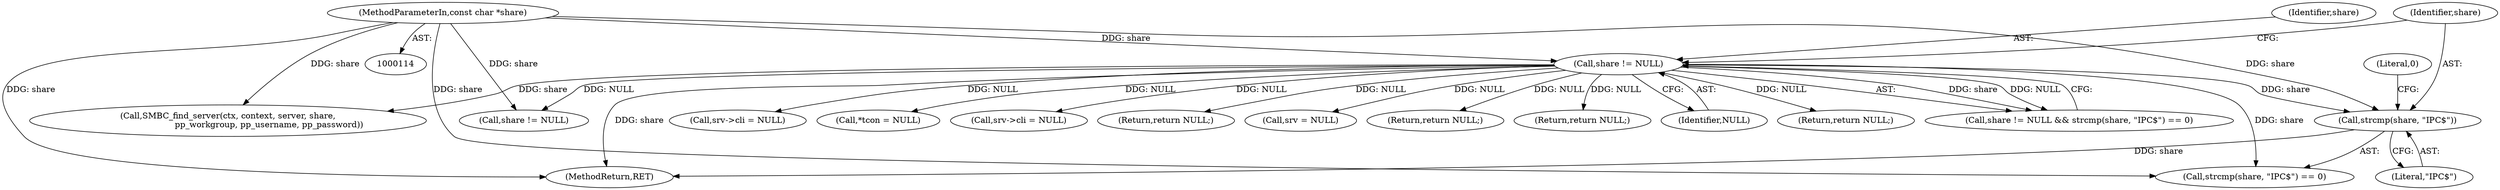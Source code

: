 digraph "0_samba_1ba49b8f389eda3414b14410c7fbcb4041ca06b1@API" {
"1000150" [label="(Call,strcmp(share, \"IPC$\"))"];
"1000146" [label="(Call,share != NULL)"];
"1000120" [label="(MethodParameterIn,const char *share)"];
"1000150" [label="(Call,strcmp(share, \"IPC$\"))"];
"1000120" [label="(MethodParameterIn,const char *share)"];
"1000261" [label="(Call,srv->cli = NULL)"];
"1000149" [label="(Call,strcmp(share, \"IPC$\") == 0)"];
"1000151" [label="(Identifier,share)"];
"1000147" [label="(Identifier,share)"];
"1000153" [label="(Literal,0)"];
"1000146" [label="(Call,share != NULL)"];
"1000167" [label="(Call,*tcon = NULL)"];
"1000303" [label="(Call,srv->cli = NULL)"];
"1000152" [label="(Literal,\"IPC$\")"];
"1000269" [label="(Return,return NULL;)"];
"1000311" [label="(Call,srv = NULL)"];
"1000194" [label="(Call,SMBC_find_server(ctx, context, server, share,\n                               pp_workgroup, pp_username, pp_password))"];
"1000190" [label="(Return,return NULL;)"];
"1000496" [label="(MethodReturn,RET)"];
"1000416" [label="(Return,return NULL;)"];
"1000148" [label="(Identifier,NULL)"];
"1000434" [label="(Return,return NULL;)"];
"1000145" [label="(Call,share != NULL && strcmp(share, \"IPC$\") == 0)"];
"1000206" [label="(Call,share != NULL)"];
"1000150" -> "1000149"  [label="AST: "];
"1000150" -> "1000152"  [label="CFG: "];
"1000151" -> "1000150"  [label="AST: "];
"1000152" -> "1000150"  [label="AST: "];
"1000153" -> "1000150"  [label="CFG: "];
"1000150" -> "1000496"  [label="DDG: share"];
"1000146" -> "1000150"  [label="DDG: share"];
"1000120" -> "1000150"  [label="DDG: share"];
"1000146" -> "1000145"  [label="AST: "];
"1000146" -> "1000148"  [label="CFG: "];
"1000147" -> "1000146"  [label="AST: "];
"1000148" -> "1000146"  [label="AST: "];
"1000151" -> "1000146"  [label="CFG: "];
"1000145" -> "1000146"  [label="CFG: "];
"1000146" -> "1000496"  [label="DDG: share"];
"1000146" -> "1000145"  [label="DDG: share"];
"1000146" -> "1000145"  [label="DDG: NULL"];
"1000120" -> "1000146"  [label="DDG: share"];
"1000146" -> "1000149"  [label="DDG: share"];
"1000146" -> "1000167"  [label="DDG: NULL"];
"1000146" -> "1000190"  [label="DDG: NULL"];
"1000146" -> "1000194"  [label="DDG: share"];
"1000146" -> "1000206"  [label="DDG: NULL"];
"1000146" -> "1000261"  [label="DDG: NULL"];
"1000146" -> "1000269"  [label="DDG: NULL"];
"1000146" -> "1000303"  [label="DDG: NULL"];
"1000146" -> "1000311"  [label="DDG: NULL"];
"1000146" -> "1000416"  [label="DDG: NULL"];
"1000146" -> "1000434"  [label="DDG: NULL"];
"1000120" -> "1000114"  [label="AST: "];
"1000120" -> "1000496"  [label="DDG: share"];
"1000120" -> "1000149"  [label="DDG: share"];
"1000120" -> "1000194"  [label="DDG: share"];
"1000120" -> "1000206"  [label="DDG: share"];
}
